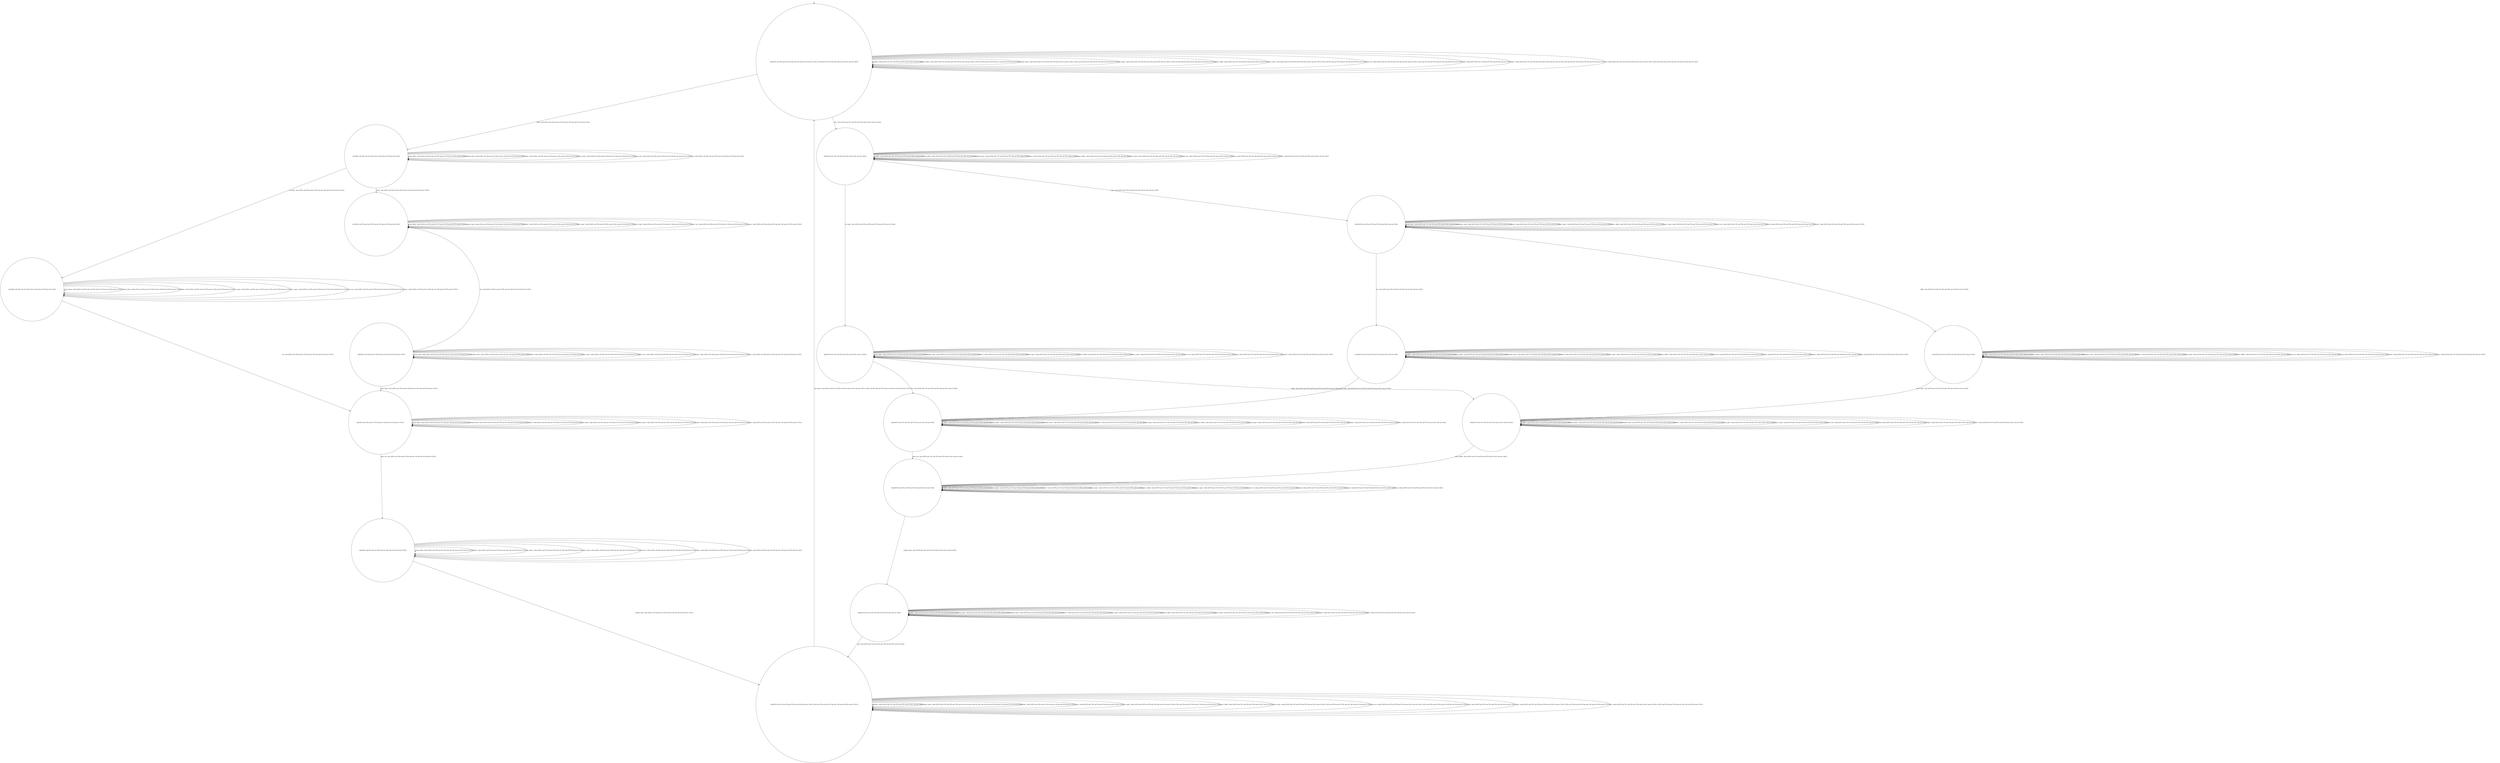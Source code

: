 digraph g {
	edge [lblstyle="above, sloped"];
	s0 [shape="circle" label="0@[((DOL and TEA and not TON and not CAP and not EUR and not COF) or (EUR and COF and TEA and TON and not DOL and not CAP))]"];
	s1 [shape="circle" label="1@[((DOL and TEA and not TON and not CAP and not EUR and not COF))]"];
	s2 [shape="circle" label="2@[((DOL and TEA and not TON and not CAP and not EUR and not COF))]"];
	s3 [shape="circle" label="3@[((DOL and TEA and not TON and not CAP and not EUR and not COF))]"];
	s4 [shape="circle" label="4@[((DOL and TEA and not TON and not CAP and not EUR and not COF))]"];
	s5 [shape="circle" label="5@[((DOL and TEA and not TON and not CAP and not EUR and not COF))]"];
	s6 [shape="circle" label="6@[((DOL and TEA and not TON and not CAP and not EUR and not COF))]"];
	s7 [shape="circle" label="7@[((EUR and COF and TEA and TON and not DOL and not CAP) or (DOL and TEA and not TON and not CAP and not EUR and not COF))]"];
	s8 [shape="circle" label="8@[((EUR and COF and TEA and TON and not DOL and not CAP))]"];
	s9 [shape="circle" label="9@[((EUR and COF and TEA and TON and not DOL and not CAP))]"];
	s10 [shape="circle" label="10@[((EUR and COF and TEA and TON and not DOL and not CAP))]"];
	s11 [shape="circle" label="11@[((EUR and COF and TEA and TON and not DOL and not CAP))]"];
	s12 [shape="circle" label="12@[((EUR and COF and TEA and TON and not DOL and not CAP))]"];
	s13 [shape="circle" label="13@[((EUR and COF and TEA and TON and not DOL and not CAP))]"];
	s14 [shape="circle" label="14@[((EUR and COF and TEA and TON and not DOL and not CAP))]"];
	s15 [shape="circle" label="15@[((EUR and COF and TEA and TON and not DOL and not CAP))]"];
	s16 [shape="circle" label="16@[((EUR and COF and TEA and TON and not DOL and not CAP))]"];
	s0 -> s0 [label="coffee / nok() [((EUR and COF and TEA and TON and not DOL and not CAP))]"];
	s0 -> s0 [label="cup_taken / nok() [((EUR and COF and TEA and TON and not DOL and not CAP) or (DOL and TEA and not TON and not CAP and not EUR and not COF))]"];
	s0 -> s0 [label="display_done / nok() [((EUR and COF and TEA and TON and not DOL and not CAP) or (DOL and TEA and not TON and not CAP and not EUR and not COF))]"];
	s0 -> s1 [label="dollar / ok() [((DOL and TEA and not TON and not CAP and not EUR and not COF))]"];
	s0 -> s8 [label="euro / ok() [((EUR and COF and TEA and TON and not DOL and not CAP))]"];
	s0 -> s0 [label="no_sugar / nok() [((EUR and COF and TEA and TON and not DOL and not CAP) or (DOL and TEA and not TON and not CAP and not EUR and not COF))]"];
	s0 -> s0 [label="pour_coffee / nok() [((EUR and COF and TEA and TON and not DOL and not CAP))]"];
	s0 -> s0 [label="pour_sugar / nok() [((EUR and COF and TEA and TON and not DOL and not CAP) or (DOL and TEA and not TON and not CAP and not EUR and not COF))]"];
	s0 -> s0 [label="pour_tea / nok() [((EUR and COF and TEA and TON and not DOL and not CAP) or (DOL and TEA and not TON and not CAP and not EUR and not COF))]"];
	s0 -> s0 [label="ring / nok() [((EUR and COF and TEA and TON and not DOL and not CAP))]"];
	s0 -> s0 [label="sugar / nok() [((EUR and COF and TEA and TON and not DOL and not CAP) or (DOL and TEA and not TON and not CAP and not EUR and not COF))]"];
	s0 -> s0 [label="tea / nok() [((EUR and COF and TEA and TON and not DOL and not CAP) or (DOL and TEA and not TON and not CAP and not EUR and not COF))]"];
	s1 -> s1 [label="cup_taken / nok() [((DOL and TEA and not TON and not CAP and not EUR and not COF))]"];
	s1 -> s1 [label="display_done / nok() [((DOL and TEA and not TON and not CAP and not EUR and not COF))]"];
	s1 -> s1 [label="dollar / nok() [((DOL and TEA and not TON and not CAP and not EUR and not COF))]"];
	s1 -> s2 [label="no_sugar / ok() [((DOL and TEA and not TON and not CAP and not EUR and not COF))]"];
	s1 -> s1 [label="pour_sugar / nok() [((DOL and TEA and not TON and not CAP and not EUR and not COF))]"];
	s1 -> s1 [label="pour_tea / nok() [((DOL and TEA and not TON and not CAP and not EUR and not COF))]"];
	s1 -> s3 [label="sugar / ok() [((DOL and TEA and not TON and not CAP and not EUR and not COF))]"];
	s1 -> s1 [label="tea / nok() [((DOL and TEA and not TON and not CAP and not EUR and not COF))]"];
	s2 -> s2 [label="cup_taken / nok() [((DOL and TEA and not TON and not CAP and not EUR and not COF))]"];
	s2 -> s2 [label="display_done / nok() [((DOL and TEA and not TON and not CAP and not EUR and not COF))]"];
	s2 -> s2 [label="dollar / nok() [((DOL and TEA and not TON and not CAP and not EUR and not COF))]"];
	s2 -> s2 [label="no_sugar / nok() [((DOL and TEA and not TON and not CAP and not EUR and not COF))]"];
	s2 -> s2 [label="pour_sugar / nok() [((DOL and TEA and not TON and not CAP and not EUR and not COF))]"];
	s2 -> s2 [label="pour_tea / nok() [((DOL and TEA and not TON and not CAP and not EUR and not COF))]"];
	s2 -> s2 [label="sugar / void() [((DOL and TEA and not TON and not CAP and not EUR and not COF))]"];
	s2 -> s5 [label="tea / ok() [((DOL and TEA and not TON and not CAP and not EUR and not COF))]"];
	s3 -> s3 [label="cup_taken / nok() [((DOL and TEA and not TON and not CAP and not EUR and not COF))]"];
	s3 -> s3 [label="display_done / nok() [((DOL and TEA and not TON and not CAP and not EUR and not COF))]"];
	s3 -> s3 [label="dollar / nok() [((DOL and TEA and not TON and not CAP and not EUR and not COF))]"];
	s3 -> s3 [label="no_sugar / void() [((DOL and TEA and not TON and not CAP and not EUR and not COF))]"];
	s3 -> s3 [label="pour_sugar / nok() [((DOL and TEA and not TON and not CAP and not EUR and not COF))]"];
	s3 -> s3 [label="pour_tea / nok() [((DOL and TEA and not TON and not CAP and not EUR and not COF))]"];
	s3 -> s3 [label="sugar / nok() [((DOL and TEA and not TON and not CAP and not EUR and not COF))]"];
	s3 -> s4 [label="tea / ok() [((DOL and TEA and not TON and not CAP and not EUR and not COF))]"];
	s4 -> s4 [label="cup_taken / nok() [((DOL and TEA and not TON and not CAP and not EUR and not COF))]"];
	s4 -> s4 [label="display_done / nok() [((DOL and TEA and not TON and not CAP and not EUR and not COF))]"];
	s4 -> s4 [label="dollar / nok() [((DOL and TEA and not TON and not CAP and not EUR and not COF))]"];
	s4 -> s4 [label="no_sugar / nok() [((DOL and TEA and not TON and not CAP and not EUR and not COF))]"];
	s4 -> s5 [label="pour_sugar / ok() [((DOL and TEA and not TON and not CAP and not EUR and not COF))]"];
	s4 -> s4 [label="pour_tea / nok() [((DOL and TEA and not TON and not CAP and not EUR and not COF))]"];
	s4 -> s4 [label="sugar / nok() [((DOL and TEA and not TON and not CAP and not EUR and not COF))]"];
	s4 -> s4 [label="tea / nok() [((DOL and TEA and not TON and not CAP and not EUR and not COF))]"];
	s5 -> s5 [label="cup_taken / nok() [((DOL and TEA and not TON and not CAP and not EUR and not COF))]"];
	s5 -> s5 [label="display_done / nok() [((DOL and TEA and not TON and not CAP and not EUR and not COF))]"];
	s5 -> s5 [label="dollar / nok() [((DOL and TEA and not TON and not CAP and not EUR and not COF))]"];
	s5 -> s5 [label="no_sugar / nok() [((DOL and TEA and not TON and not CAP and not EUR and not COF))]"];
	s5 -> s5 [label="pour_sugar / nok() [((DOL and TEA and not TON and not CAP and not EUR and not COF))]"];
	s5 -> s6 [label="pour_tea / ok() [((DOL and TEA and not TON and not CAP and not EUR and not COF))]"];
	s5 -> s5 [label="sugar / nok() [((DOL and TEA and not TON and not CAP and not EUR and not COF))]"];
	s5 -> s5 [label="tea / nok() [((DOL and TEA and not TON and not CAP and not EUR and not COF))]"];
	s6 -> s6 [label="cup_taken / nok() [((DOL and TEA and not TON and not CAP and not EUR and not COF))]"];
	s6 -> s7 [label="display_done / ok() [((DOL and TEA and not TON and not CAP and not EUR and not COF))]"];
	s6 -> s6 [label="dollar / nok() [((DOL and TEA and not TON and not CAP and not EUR and not COF))]"];
	s6 -> s6 [label="no_sugar / nok() [((DOL and TEA and not TON and not CAP and not EUR and not COF))]"];
	s6 -> s6 [label="pour_sugar / nok() [((DOL and TEA and not TON and not CAP and not EUR and not COF))]"];
	s6 -> s6 [label="pour_tea / nok() [((DOL and TEA and not TON and not CAP and not EUR and not COF))]"];
	s6 -> s6 [label="sugar / nok() [((DOL and TEA and not TON and not CAP and not EUR and not COF))]"];
	s6 -> s6 [label="tea / nok() [((DOL and TEA and not TON and not CAP and not EUR and not COF))]"];
	s7 -> s7 [label="coffee / nok() [((EUR and COF and TEA and TON and not DOL and not CAP))]"];
	s7 -> s0 [label="cup_taken / ok() [((EUR and COF and TEA and TON and not DOL and not CAP) or (DOL and TEA and not TON and not CAP and not EUR and not COF))]"];
	s7 -> s7 [label="display_done / nok() [((EUR and COF and TEA and TON and not DOL and not CAP) or (DOL and TEA and not TON and not CAP and not EUR and not COF))]"];
	s7 -> s7 [label="dollar / nok() [((DOL and TEA and not TON and not CAP and not EUR and not COF))]"];
	s7 -> s7 [label="euro / nok() [((EUR and COF and TEA and TON and not DOL and not CAP))]"];
	s7 -> s7 [label="no_sugar / nok() [((EUR and COF and TEA and TON and not DOL and not CAP) or (DOL and TEA and not TON and not CAP and not EUR and not COF))]"];
	s7 -> s7 [label="pour_coffee / nok() [((EUR and COF and TEA and TON and not DOL and not CAP))]"];
	s7 -> s7 [label="pour_sugar / nok() [((EUR and COF and TEA and TON and not DOL and not CAP) or (DOL and TEA and not TON and not CAP and not EUR and not COF))]"];
	s7 -> s7 [label="pour_tea / nok() [((EUR and COF and TEA and TON and not DOL and not CAP) or (DOL and TEA and not TON and not CAP and not EUR and not COF))]"];
	s7 -> s7 [label="ring / nok() [((EUR and COF and TEA and TON and not DOL and not CAP))]"];
	s7 -> s7 [label="sugar / nok() [((EUR and COF and TEA and TON and not DOL and not CAP) or (DOL and TEA and not TON and not CAP and not EUR and not COF))]"];
	s7 -> s7 [label="tea / nok() [((EUR and COF and TEA and TON and not DOL and not CAP) or (DOL and TEA and not TON and not CAP and not EUR and not COF))]"];
	s8 -> s8 [label="coffee / nok() [((EUR and COF and TEA and TON and not DOL and not CAP))]"];
	s8 -> s8 [label="cup_taken / nok() [((EUR and COF and TEA and TON and not DOL and not CAP))]"];
	s8 -> s8 [label="display_done / nok() [((EUR and COF and TEA and TON and not DOL and not CAP))]"];
	s8 -> s8 [label="euro / nok() [((EUR and COF and TEA and TON and not DOL and not CAP))]"];
	s8 -> s9 [label="no_sugar / ok() [((EUR and COF and TEA and TON and not DOL and not CAP))]"];
	s8 -> s8 [label="pour_coffee / nok() [((EUR and COF and TEA and TON and not DOL and not CAP))]"];
	s8 -> s8 [label="pour_sugar / nok() [((EUR and COF and TEA and TON and not DOL and not CAP))]"];
	s8 -> s8 [label="pour_tea / nok() [((EUR and COF and TEA and TON and not DOL and not CAP))]"];
	s8 -> s8 [label="ring / nok() [((EUR and COF and TEA and TON and not DOL and not CAP))]"];
	s8 -> s10 [label="sugar / ok() [((EUR and COF and TEA and TON and not DOL and not CAP))]"];
	s8 -> s8 [label="tea / nok() [((EUR and COF and TEA and TON and not DOL and not CAP))]"];
	s9 -> s13 [label="coffee / ok() [((EUR and COF and TEA and TON and not DOL and not CAP))]"];
	s9 -> s9 [label="cup_taken / nok() [((EUR and COF and TEA and TON and not DOL and not CAP))]"];
	s9 -> s9 [label="display_done / nok() [((EUR and COF and TEA and TON and not DOL and not CAP))]"];
	s9 -> s9 [label="euro / nok() [((EUR and COF and TEA and TON and not DOL and not CAP))]"];
	s9 -> s9 [label="no_sugar / nok() [((EUR and COF and TEA and TON and not DOL and not CAP))]"];
	s9 -> s9 [label="pour_coffee / nok() [((EUR and COF and TEA and TON and not DOL and not CAP))]"];
	s9 -> s9 [label="pour_sugar / nok() [((EUR and COF and TEA and TON and not DOL and not CAP))]"];
	s9 -> s9 [label="pour_tea / nok() [((EUR and COF and TEA and TON and not DOL and not CAP))]"];
	s9 -> s9 [label="ring / nok() [((EUR and COF and TEA and TON and not DOL and not CAP))]"];
	s9 -> s9 [label="sugar / void() [((EUR and COF and TEA and TON and not DOL and not CAP))]"];
	s9 -> s14 [label="tea / ok() [((EUR and COF and TEA and TON and not DOL and not CAP))]"];
	s10 -> s11 [label="coffee / ok() [((EUR and COF and TEA and TON and not DOL and not CAP))]"];
	s10 -> s10 [label="cup_taken / nok() [((EUR and COF and TEA and TON and not DOL and not CAP))]"];
	s10 -> s10 [label="display_done / nok() [((EUR and COF and TEA and TON and not DOL and not CAP))]"];
	s10 -> s10 [label="euro / nok() [((EUR and COF and TEA and TON and not DOL and not CAP))]"];
	s10 -> s10 [label="no_sugar / void() [((EUR and COF and TEA and TON and not DOL and not CAP))]"];
	s10 -> s10 [label="pour_coffee / nok() [((EUR and COF and TEA and TON and not DOL and not CAP))]"];
	s10 -> s10 [label="pour_sugar / nok() [((EUR and COF and TEA and TON and not DOL and not CAP))]"];
	s10 -> s10 [label="pour_tea / nok() [((EUR and COF and TEA and TON and not DOL and not CAP))]"];
	s10 -> s10 [label="ring / nok() [((EUR and COF and TEA and TON and not DOL and not CAP))]"];
	s10 -> s10 [label="sugar / nok() [((EUR and COF and TEA and TON and not DOL and not CAP))]"];
	s10 -> s12 [label="tea / ok() [((EUR and COF and TEA and TON and not DOL and not CAP))]"];
	s11 -> s11 [label="coffee / nok() [((EUR and COF and TEA and TON and not DOL and not CAP))]"];
	s11 -> s11 [label="cup_taken / nok() [((EUR and COF and TEA and TON and not DOL and not CAP))]"];
	s11 -> s11 [label="display_done / nok() [((EUR and COF and TEA and TON and not DOL and not CAP))]"];
	s11 -> s11 [label="euro / nok() [((EUR and COF and TEA and TON and not DOL and not CAP))]"];
	s11 -> s11 [label="no_sugar / nok() [((EUR and COF and TEA and TON and not DOL and not CAP))]"];
	s11 -> s11 [label="pour_coffee / nok() [((EUR and COF and TEA and TON and not DOL and not CAP))]"];
	s11 -> s13 [label="pour_sugar / ok() [((EUR and COF and TEA and TON and not DOL and not CAP))]"];
	s11 -> s11 [label="pour_tea / nok() [((EUR and COF and TEA and TON and not DOL and not CAP))]"];
	s11 -> s11 [label="ring / nok() [((EUR and COF and TEA and TON and not DOL and not CAP))]"];
	s11 -> s11 [label="sugar / nok() [((EUR and COF and TEA and TON and not DOL and not CAP))]"];
	s11 -> s11 [label="tea / void() [((EUR and COF and TEA and TON and not DOL and not CAP))]"];
	s12 -> s12 [label="coffee / void() [((EUR and COF and TEA and TON and not DOL and not CAP))]"];
	s12 -> s12 [label="cup_taken / nok() [((EUR and COF and TEA and TON and not DOL and not CAP))]"];
	s12 -> s12 [label="display_done / nok() [((EUR and COF and TEA and TON and not DOL and not CAP))]"];
	s12 -> s12 [label="euro / nok() [((EUR and COF and TEA and TON and not DOL and not CAP))]"];
	s12 -> s12 [label="no_sugar / nok() [((EUR and COF and TEA and TON and not DOL and not CAP))]"];
	s12 -> s12 [label="pour_coffee / nok() [((EUR and COF and TEA and TON and not DOL and not CAP))]"];
	s12 -> s14 [label="pour_sugar / ok() [((EUR and COF and TEA and TON and not DOL and not CAP))]"];
	s12 -> s12 [label="pour_tea / nok() [((EUR and COF and TEA and TON and not DOL and not CAP))]"];
	s12 -> s12 [label="ring / nok() [((EUR and COF and TEA and TON and not DOL and not CAP))]"];
	s12 -> s12 [label="sugar / nok() [((EUR and COF and TEA and TON and not DOL and not CAP))]"];
	s12 -> s12 [label="tea / nok() [((EUR and COF and TEA and TON and not DOL and not CAP))]"];
	s13 -> s13 [label="coffee / nok() [((EUR and COF and TEA and TON and not DOL and not CAP))]"];
	s13 -> s13 [label="cup_taken / nok() [((EUR and COF and TEA and TON and not DOL and not CAP))]"];
	s13 -> s13 [label="display_done / nok() [((EUR and COF and TEA and TON and not DOL and not CAP))]"];
	s13 -> s13 [label="euro / nok() [((EUR and COF and TEA and TON and not DOL and not CAP))]"];
	s13 -> s13 [label="no_sugar / nok() [((EUR and COF and TEA and TON and not DOL and not CAP))]"];
	s13 -> s15 [label="pour_coffee / ok() [((EUR and COF and TEA and TON and not DOL and not CAP))]"];
	s13 -> s13 [label="pour_sugar / nok() [((EUR and COF and TEA and TON and not DOL and not CAP))]"];
	s13 -> s13 [label="pour_tea / nok() [((EUR and COF and TEA and TON and not DOL and not CAP))]"];
	s13 -> s13 [label="ring / nok() [((EUR and COF and TEA and TON and not DOL and not CAP))]"];
	s13 -> s13 [label="sugar / nok() [((EUR and COF and TEA and TON and not DOL and not CAP))]"];
	s13 -> s13 [label="tea / void() [((EUR and COF and TEA and TON and not DOL and not CAP))]"];
	s14 -> s14 [label="coffee / void() [((EUR and COF and TEA and TON and not DOL and not CAP))]"];
	s14 -> s14 [label="cup_taken / nok() [((EUR and COF and TEA and TON and not DOL and not CAP))]"];
	s14 -> s14 [label="display_done / nok() [((EUR and COF and TEA and TON and not DOL and not CAP))]"];
	s14 -> s14 [label="euro / nok() [((EUR and COF and TEA and TON and not DOL and not CAP))]"];
	s14 -> s14 [label="no_sugar / nok() [((EUR and COF and TEA and TON and not DOL and not CAP))]"];
	s14 -> s14 [label="pour_coffee / nok() [((EUR and COF and TEA and TON and not DOL and not CAP))]"];
	s14 -> s14 [label="pour_sugar / nok() [((EUR and COF and TEA and TON and not DOL and not CAP))]"];
	s14 -> s15 [label="pour_tea / ok() [((EUR and COF and TEA and TON and not DOL and not CAP))]"];
	s14 -> s14 [label="ring / nok() [((EUR and COF and TEA and TON and not DOL and not CAP))]"];
	s14 -> s14 [label="sugar / nok() [((EUR and COF and TEA and TON and not DOL and not CAP))]"];
	s14 -> s14 [label="tea / nok() [((EUR and COF and TEA and TON and not DOL and not CAP))]"];
	s15 -> s15 [label="coffee / nok() [((EUR and COF and TEA and TON and not DOL and not CAP))]"];
	s15 -> s15 [label="cup_taken / nok() [((EUR and COF and TEA and TON and not DOL and not CAP))]"];
	s15 -> s16 [label="display_done / ok() [((EUR and COF and TEA and TON and not DOL and not CAP))]"];
	s15 -> s15 [label="euro / nok() [((EUR and COF and TEA and TON and not DOL and not CAP))]"];
	s15 -> s15 [label="no_sugar / nok() [((EUR and COF and TEA and TON and not DOL and not CAP))]"];
	s15 -> s15 [label="pour_coffee / nok() [((EUR and COF and TEA and TON and not DOL and not CAP))]"];
	s15 -> s15 [label="pour_sugar / nok() [((EUR and COF and TEA and TON and not DOL and not CAP))]"];
	s15 -> s15 [label="pour_tea / nok() [((EUR and COF and TEA and TON and not DOL and not CAP))]"];
	s15 -> s15 [label="ring / nok() [((EUR and COF and TEA and TON and not DOL and not CAP))]"];
	s15 -> s15 [label="sugar / nok() [((EUR and COF and TEA and TON and not DOL and not CAP))]"];
	s15 -> s15 [label="tea / nok() [((EUR and COF and TEA and TON and not DOL and not CAP))]"];
	s16 -> s16 [label="coffee / nok() [((EUR and COF and TEA and TON and not DOL and not CAP))]"];
	s16 -> s16 [label="cup_taken / nok() [((EUR and COF and TEA and TON and not DOL and not CAP))]"];
	s16 -> s16 [label="display_done / nok() [((EUR and COF and TEA and TON and not DOL and not CAP))]"];
	s16 -> s16 [label="euro / nok() [((EUR and COF and TEA and TON and not DOL and not CAP))]"];
	s16 -> s16 [label="no_sugar / nok() [((EUR and COF and TEA and TON and not DOL and not CAP))]"];
	s16 -> s16 [label="pour_coffee / nok() [((EUR and COF and TEA and TON and not DOL and not CAP))]"];
	s16 -> s16 [label="pour_sugar / nok() [((EUR and COF and TEA and TON and not DOL and not CAP))]"];
	s16 -> s16 [label="pour_tea / nok() [((EUR and COF and TEA and TON and not DOL and not CAP))]"];
	s16 -> s7 [label="ring / ok() [((EUR and COF and TEA and TON and not DOL and not CAP))]"];
	s16 -> s16 [label="sugar / nok() [((EUR and COF and TEA and TON and not DOL and not CAP))]"];
	s16 -> s16 [label="tea / nok() [((EUR and COF and TEA and TON and not DOL and not CAP))]"];
	__start0 [label="" shape="none" width="0" height="0"];
	__start0 -> s0;
}